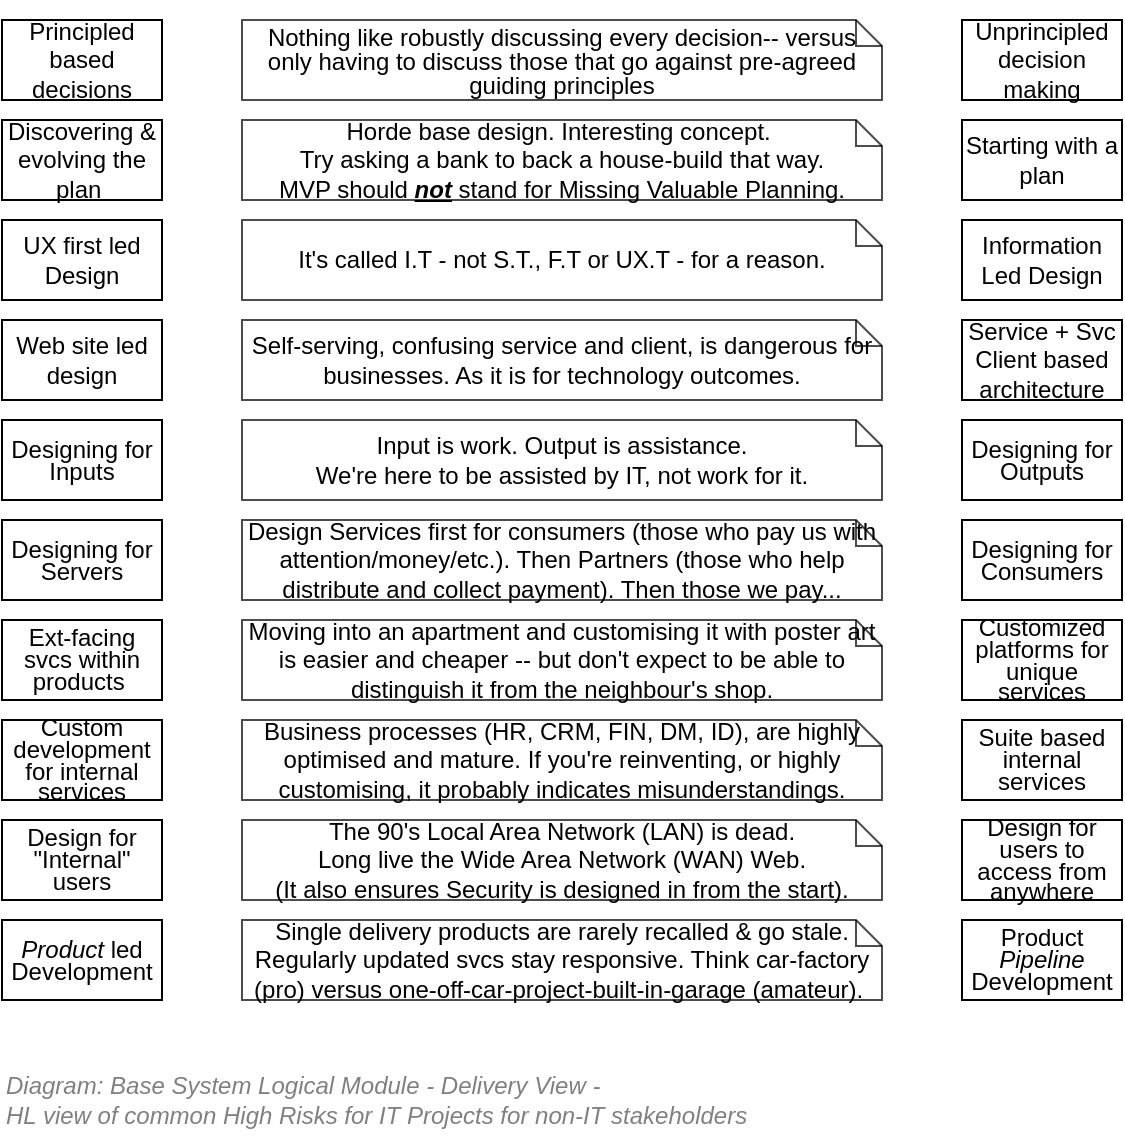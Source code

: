 <mxfile compressed="false" version="17.5.0" type="google">
  <diagram id="qwmWsjzWAgfId82Yjvin" name="Page-3">
    <mxGraphModel grid="1" page="1" gridSize="10" guides="1" tooltips="1" connect="1" arrows="1" fold="1" pageScale="1" pageWidth="827" pageHeight="1169" math="0" shadow="0">
      <root>
        <mxCell id="QdbNLKzlp7Sa9JjDVJQk-0" />
        <mxCell id="QdbNLKzlp7Sa9JjDVJQk-1" parent="QdbNLKzlp7Sa9JjDVJQk-0" />
        <mxCell id="QdbNLKzlp7Sa9JjDVJQk-2" value="UX first led Design" style="rounded=0;whiteSpace=wrap;html=1;" vertex="1" parent="QdbNLKzlp7Sa9JjDVJQk-1">
          <mxGeometry x="120" y="300" width="80" height="40" as="geometry" />
        </mxCell>
        <mxCell id="QdbNLKzlp7Sa9JjDVJQk-3" value="Information Led Design" style="rounded=0;whiteSpace=wrap;html=1;" vertex="1" parent="QdbNLKzlp7Sa9JjDVJQk-1">
          <mxGeometry x="600" y="300" width="80" height="40" as="geometry" />
        </mxCell>
        <mxCell id="QdbNLKzlp7Sa9JjDVJQk-4" value="Web site led design" style="rounded=0;whiteSpace=wrap;html=1;" vertex="1" parent="QdbNLKzlp7Sa9JjDVJQk-1">
          <mxGeometry x="120" y="350" width="80" height="40" as="geometry" />
        </mxCell>
        <mxCell id="QdbNLKzlp7Sa9JjDVJQk-5" value="Service + Svc Client based architecture" style="rounded=0;whiteSpace=wrap;html=1;" vertex="1" parent="QdbNLKzlp7Sa9JjDVJQk-1">
          <mxGeometry x="600" y="350" width="80" height="40" as="geometry" />
        </mxCell>
        <mxCell id="QdbNLKzlp7Sa9JjDVJQk-6" value="&lt;p style=&quot;line-height: 90%&quot;&gt;Ext-facing svcs within products&amp;nbsp;&lt;/p&gt;" style="rounded=0;whiteSpace=wrap;html=1;" vertex="1" parent="QdbNLKzlp7Sa9JjDVJQk-1">
          <mxGeometry x="120" y="500" width="80" height="40" as="geometry" />
        </mxCell>
        <mxCell id="QdbNLKzlp7Sa9JjDVJQk-7" value="&lt;p style=&quot;line-height: 90%&quot;&gt;Custom development for internal services&lt;/p&gt;" style="rounded=0;whiteSpace=wrap;html=1;" vertex="1" parent="QdbNLKzlp7Sa9JjDVJQk-1">
          <mxGeometry x="120" y="550" width="80" height="40" as="geometry" />
        </mxCell>
        <mxCell id="QdbNLKzlp7Sa9JjDVJQk-8" value="&lt;p style=&quot;line-height: 90%&quot;&gt;Customized platforms for unique services&lt;/p&gt;" style="rounded=0;whiteSpace=wrap;html=1;" vertex="1" parent="QdbNLKzlp7Sa9JjDVJQk-1">
          <mxGeometry x="600" y="500" width="80" height="40" as="geometry" />
        </mxCell>
        <mxCell id="QdbNLKzlp7Sa9JjDVJQk-9" value="&lt;p style=&quot;line-height: 90%&quot;&gt;Suite based internal services&lt;/p&gt;" style="rounded=0;whiteSpace=wrap;html=1;" vertex="1" parent="QdbNLKzlp7Sa9JjDVJQk-1">
          <mxGeometry x="600" y="550" width="80" height="40" as="geometry" />
        </mxCell>
        <mxCell id="QdbNLKzlp7Sa9JjDVJQk-10" value="Principled based decisions" style="rounded=0;whiteSpace=wrap;html=1;" vertex="1" parent="QdbNLKzlp7Sa9JjDVJQk-1">
          <mxGeometry x="120" y="200" width="80" height="40" as="geometry" />
        </mxCell>
        <mxCell id="QdbNLKzlp7Sa9JjDVJQk-11" value="Unprincipled decision making" style="rounded=0;whiteSpace=wrap;html=1;" vertex="1" parent="QdbNLKzlp7Sa9JjDVJQk-1">
          <mxGeometry x="600" y="200" width="80" height="40" as="geometry" />
        </mxCell>
        <mxCell id="QdbNLKzlp7Sa9JjDVJQk-12" value="It&#39;s called I.T - not S.T., F.T or UX.T - for a reason." style="shape=note;size=13;whiteSpace=wrap;html=1;opacity=70;" vertex="1" parent="QdbNLKzlp7Sa9JjDVJQk-1">
          <mxGeometry x="240" y="300" width="320" height="40" as="geometry" />
        </mxCell>
        <mxCell id="QdbNLKzlp7Sa9JjDVJQk-13" value="Self-serving, confusing service and client, is dangerous for businesses. As it is for technology outcomes." style="shape=note;size=13;whiteSpace=wrap;html=1;opacity=70;" vertex="1" parent="QdbNLKzlp7Sa9JjDVJQk-1">
          <mxGeometry x="240" y="350" width="320" height="40" as="geometry" />
        </mxCell>
        <mxCell id="QdbNLKzlp7Sa9JjDVJQk-14" value="&lt;p style=&quot;line-height: 120%&quot;&gt;Moving into an apartment and customising it with poster art is easier and cheaper -- but don&#39;t expect to be able to distinguish it from the neighbour&#39;s shop.&lt;br&gt;&lt;/p&gt;" style="shape=note;size=13;whiteSpace=wrap;html=1;opacity=70;" vertex="1" parent="QdbNLKzlp7Sa9JjDVJQk-1">
          <mxGeometry x="240" y="500" width="320" height="40" as="geometry" />
        </mxCell>
        <mxCell id="QdbNLKzlp7Sa9JjDVJQk-15" value="&lt;p style=&quot;line-height: 120%&quot;&gt;Business processes (HR, CRM, FIN, DM, ID), are highly optimised and mature. If you&#39;re reinventing, or highly customising, it probably indicates misunderstandings.&lt;br&gt;&lt;/p&gt;" style="shape=note;size=13;whiteSpace=wrap;html=1;opacity=70;" vertex="1" parent="QdbNLKzlp7Sa9JjDVJQk-1">
          <mxGeometry x="240" y="550" width="320" height="40" as="geometry" />
        </mxCell>
        <mxCell id="QdbNLKzlp7Sa9JjDVJQk-16" value="Discovering &amp;amp; evolving the plan&amp;nbsp;" style="rounded=0;whiteSpace=wrap;html=1;" vertex="1" parent="QdbNLKzlp7Sa9JjDVJQk-1">
          <mxGeometry x="120" y="250" width="80" height="40" as="geometry" />
        </mxCell>
        <mxCell id="QdbNLKzlp7Sa9JjDVJQk-17" value="Starting with a plan" style="rounded=0;whiteSpace=wrap;html=1;" vertex="1" parent="QdbNLKzlp7Sa9JjDVJQk-1">
          <mxGeometry x="600" y="250" width="80" height="40" as="geometry" />
        </mxCell>
        <mxCell id="QdbNLKzlp7Sa9JjDVJQk-18" value="&lt;p style=&quot;line-height: 100%&quot;&gt;Nothing like robustly discussing every decision-- versus only having to discuss those that go against pre-agreed guiding principles&lt;/p&gt;" style="shape=note;size=13;whiteSpace=wrap;html=1;opacity=70;" vertex="1" parent="QdbNLKzlp7Sa9JjDVJQk-1">
          <mxGeometry x="240" y="200" width="320" height="40" as="geometry" />
        </mxCell>
        <mxCell id="QdbNLKzlp7Sa9JjDVJQk-19" value="Horde base design. Interesting concept.&amp;nbsp;&lt;br&gt;Try asking a bank to back a house-build that way.&lt;br&gt;MVP should &lt;i&gt;&lt;u&gt;&lt;b&gt;not&lt;/b&gt;&lt;/u&gt;&lt;/i&gt; stand for Missing Valuable Planning." style="shape=note;size=13;whiteSpace=wrap;html=1;opacity=70;" vertex="1" parent="QdbNLKzlp7Sa9JjDVJQk-1">
          <mxGeometry x="240" y="250" width="320" height="40" as="geometry" />
        </mxCell>
        <mxCell id="QdbNLKzlp7Sa9JjDVJQk-20" value="&lt;p style=&quot;line-height: 90%&quot;&gt;Designing for Inputs&lt;/p&gt;" style="rounded=0;whiteSpace=wrap;html=1;" vertex="1" parent="QdbNLKzlp7Sa9JjDVJQk-1">
          <mxGeometry x="120" y="400" width="80" height="40" as="geometry" />
        </mxCell>
        <mxCell id="QdbNLKzlp7Sa9JjDVJQk-21" value="&lt;p style=&quot;line-height: 90%&quot;&gt;Designing for Outputs&lt;/p&gt;" style="rounded=0;whiteSpace=wrap;html=1;" vertex="1" parent="QdbNLKzlp7Sa9JjDVJQk-1">
          <mxGeometry x="600" y="400" width="80" height="40" as="geometry" />
        </mxCell>
        <mxCell id="QdbNLKzlp7Sa9JjDVJQk-22" value="&lt;p style=&quot;line-height: 120%&quot;&gt;Input is work. Output is assistance.&lt;br&gt;We&#39;re here to be assisted by IT, not work for it.&lt;/p&gt;" style="shape=note;size=13;whiteSpace=wrap;html=1;opacity=70;" vertex="1" parent="QdbNLKzlp7Sa9JjDVJQk-1">
          <mxGeometry x="240" y="400" width="320" height="40" as="geometry" />
        </mxCell>
        <mxCell id="QdbNLKzlp7Sa9JjDVJQk-23" value="&lt;p style=&quot;line-height: 90%&quot;&gt;Design for &quot;Internal&quot; users&lt;/p&gt;" style="rounded=0;whiteSpace=wrap;html=1;" vertex="1" parent="QdbNLKzlp7Sa9JjDVJQk-1">
          <mxGeometry x="120" y="600" width="80" height="40" as="geometry" />
        </mxCell>
        <mxCell id="QdbNLKzlp7Sa9JjDVJQk-24" value="&lt;p style=&quot;line-height: 90%&quot;&gt;Design for users to access from anywhere&lt;/p&gt;" style="rounded=0;whiteSpace=wrap;html=1;" vertex="1" parent="QdbNLKzlp7Sa9JjDVJQk-1">
          <mxGeometry x="600" y="600" width="80" height="40" as="geometry" />
        </mxCell>
        <mxCell id="QdbNLKzlp7Sa9JjDVJQk-25" value="&lt;p style=&quot;line-height: 120%&quot;&gt;The 90&#39;s Local Area Network (LAN) is dead. &lt;br&gt;Long live the Wide Area Network (WAN) Web.&lt;br&gt;(It also ensures Security is designed in from the start).&lt;/p&gt;" style="shape=note;size=13;whiteSpace=wrap;html=1;opacity=70;" vertex="1" parent="QdbNLKzlp7Sa9JjDVJQk-1">
          <mxGeometry x="240" y="600" width="320" height="40" as="geometry" />
        </mxCell>
        <mxCell id="QdbNLKzlp7Sa9JjDVJQk-26" value="&lt;p style=&quot;line-height: 90%&quot;&gt;&lt;i&gt;Product&lt;/i&gt; led Development&lt;/p&gt;" style="rounded=0;whiteSpace=wrap;html=1;" vertex="1" parent="QdbNLKzlp7Sa9JjDVJQk-1">
          <mxGeometry x="120" y="650" width="80" height="40" as="geometry" />
        </mxCell>
        <mxCell id="QdbNLKzlp7Sa9JjDVJQk-27" value="&lt;p style=&quot;line-height: 90%&quot;&gt;Product &lt;i&gt;Pipeline&lt;/i&gt; Development&lt;/p&gt;" style="rounded=0;whiteSpace=wrap;html=1;" vertex="1" parent="QdbNLKzlp7Sa9JjDVJQk-1">
          <mxGeometry x="600" y="650" width="80" height="40" as="geometry" />
        </mxCell>
        <mxCell id="QdbNLKzlp7Sa9JjDVJQk-28" value="&lt;p style=&quot;line-height: 120%&quot;&gt;Single delivery products are rarely recalled &amp;amp; go stale. Regularly updated svcs stay responsive. Think car-factory (pro) versus one-off-car-project-built-in-garage (amateur).&amp;nbsp;&lt;/p&gt;" style="shape=note;size=13;whiteSpace=wrap;html=1;opacity=70;" vertex="1" parent="QdbNLKzlp7Sa9JjDVJQk-1">
          <mxGeometry x="240" y="650" width="320" height="40" as="geometry" />
        </mxCell>
        <mxCell id="QdbNLKzlp7Sa9JjDVJQk-29" value="&lt;p style=&quot;line-height: 90%&quot;&gt;Designing for Servers&lt;/p&gt;" style="rounded=0;whiteSpace=wrap;html=1;" vertex="1" parent="QdbNLKzlp7Sa9JjDVJQk-1">
          <mxGeometry x="120" y="450" width="80" height="40" as="geometry" />
        </mxCell>
        <mxCell id="QdbNLKzlp7Sa9JjDVJQk-30" value="&lt;p style=&quot;line-height: 120%&quot;&gt;Design Services first for consumers (those who pay us with attention/money/etc.). Then Partners (those who help distribute and collect payment). Then those&amp;nbsp;we pay...&lt;br&gt;&lt;/p&gt;" style="shape=note;size=13;whiteSpace=wrap;html=1;opacity=70;" vertex="1" parent="QdbNLKzlp7Sa9JjDVJQk-1">
          <mxGeometry x="240" y="450" width="320" height="40" as="geometry" />
        </mxCell>
        <mxCell id="QdbNLKzlp7Sa9JjDVJQk-31" value="&lt;p style=&quot;line-height: 90%&quot;&gt;Designing for Consumers&lt;/p&gt;" style="rounded=0;whiteSpace=wrap;html=1;" vertex="1" parent="QdbNLKzlp7Sa9JjDVJQk-1">
          <mxGeometry x="600" y="450" width="80" height="40" as="geometry" />
        </mxCell>
        <mxCell id="QdbNLKzlp7Sa9JjDVJQk-32" value="&lt;font style=&quot;font-size: 12px ; line-height: 100%&quot;&gt;Diagram: Base System Logical Module - Delivery View - &lt;br&gt;HL view of common High Risks for IT Projects for non-IT stakeholders&lt;/font&gt;" style="text;strokeColor=none;fillColor=none;html=1;fontSize=12;fontStyle=2;verticalAlign=middle;align=left;shadow=0;glass=0;comic=0;opacity=30;fontColor=#808080;" vertex="1" parent="QdbNLKzlp7Sa9JjDVJQk-1">
          <mxGeometry x="120" y="720" width="560" height="40" as="geometry" />
        </mxCell>
      </root>
    </mxGraphModel>
  </diagram>
</mxfile>
